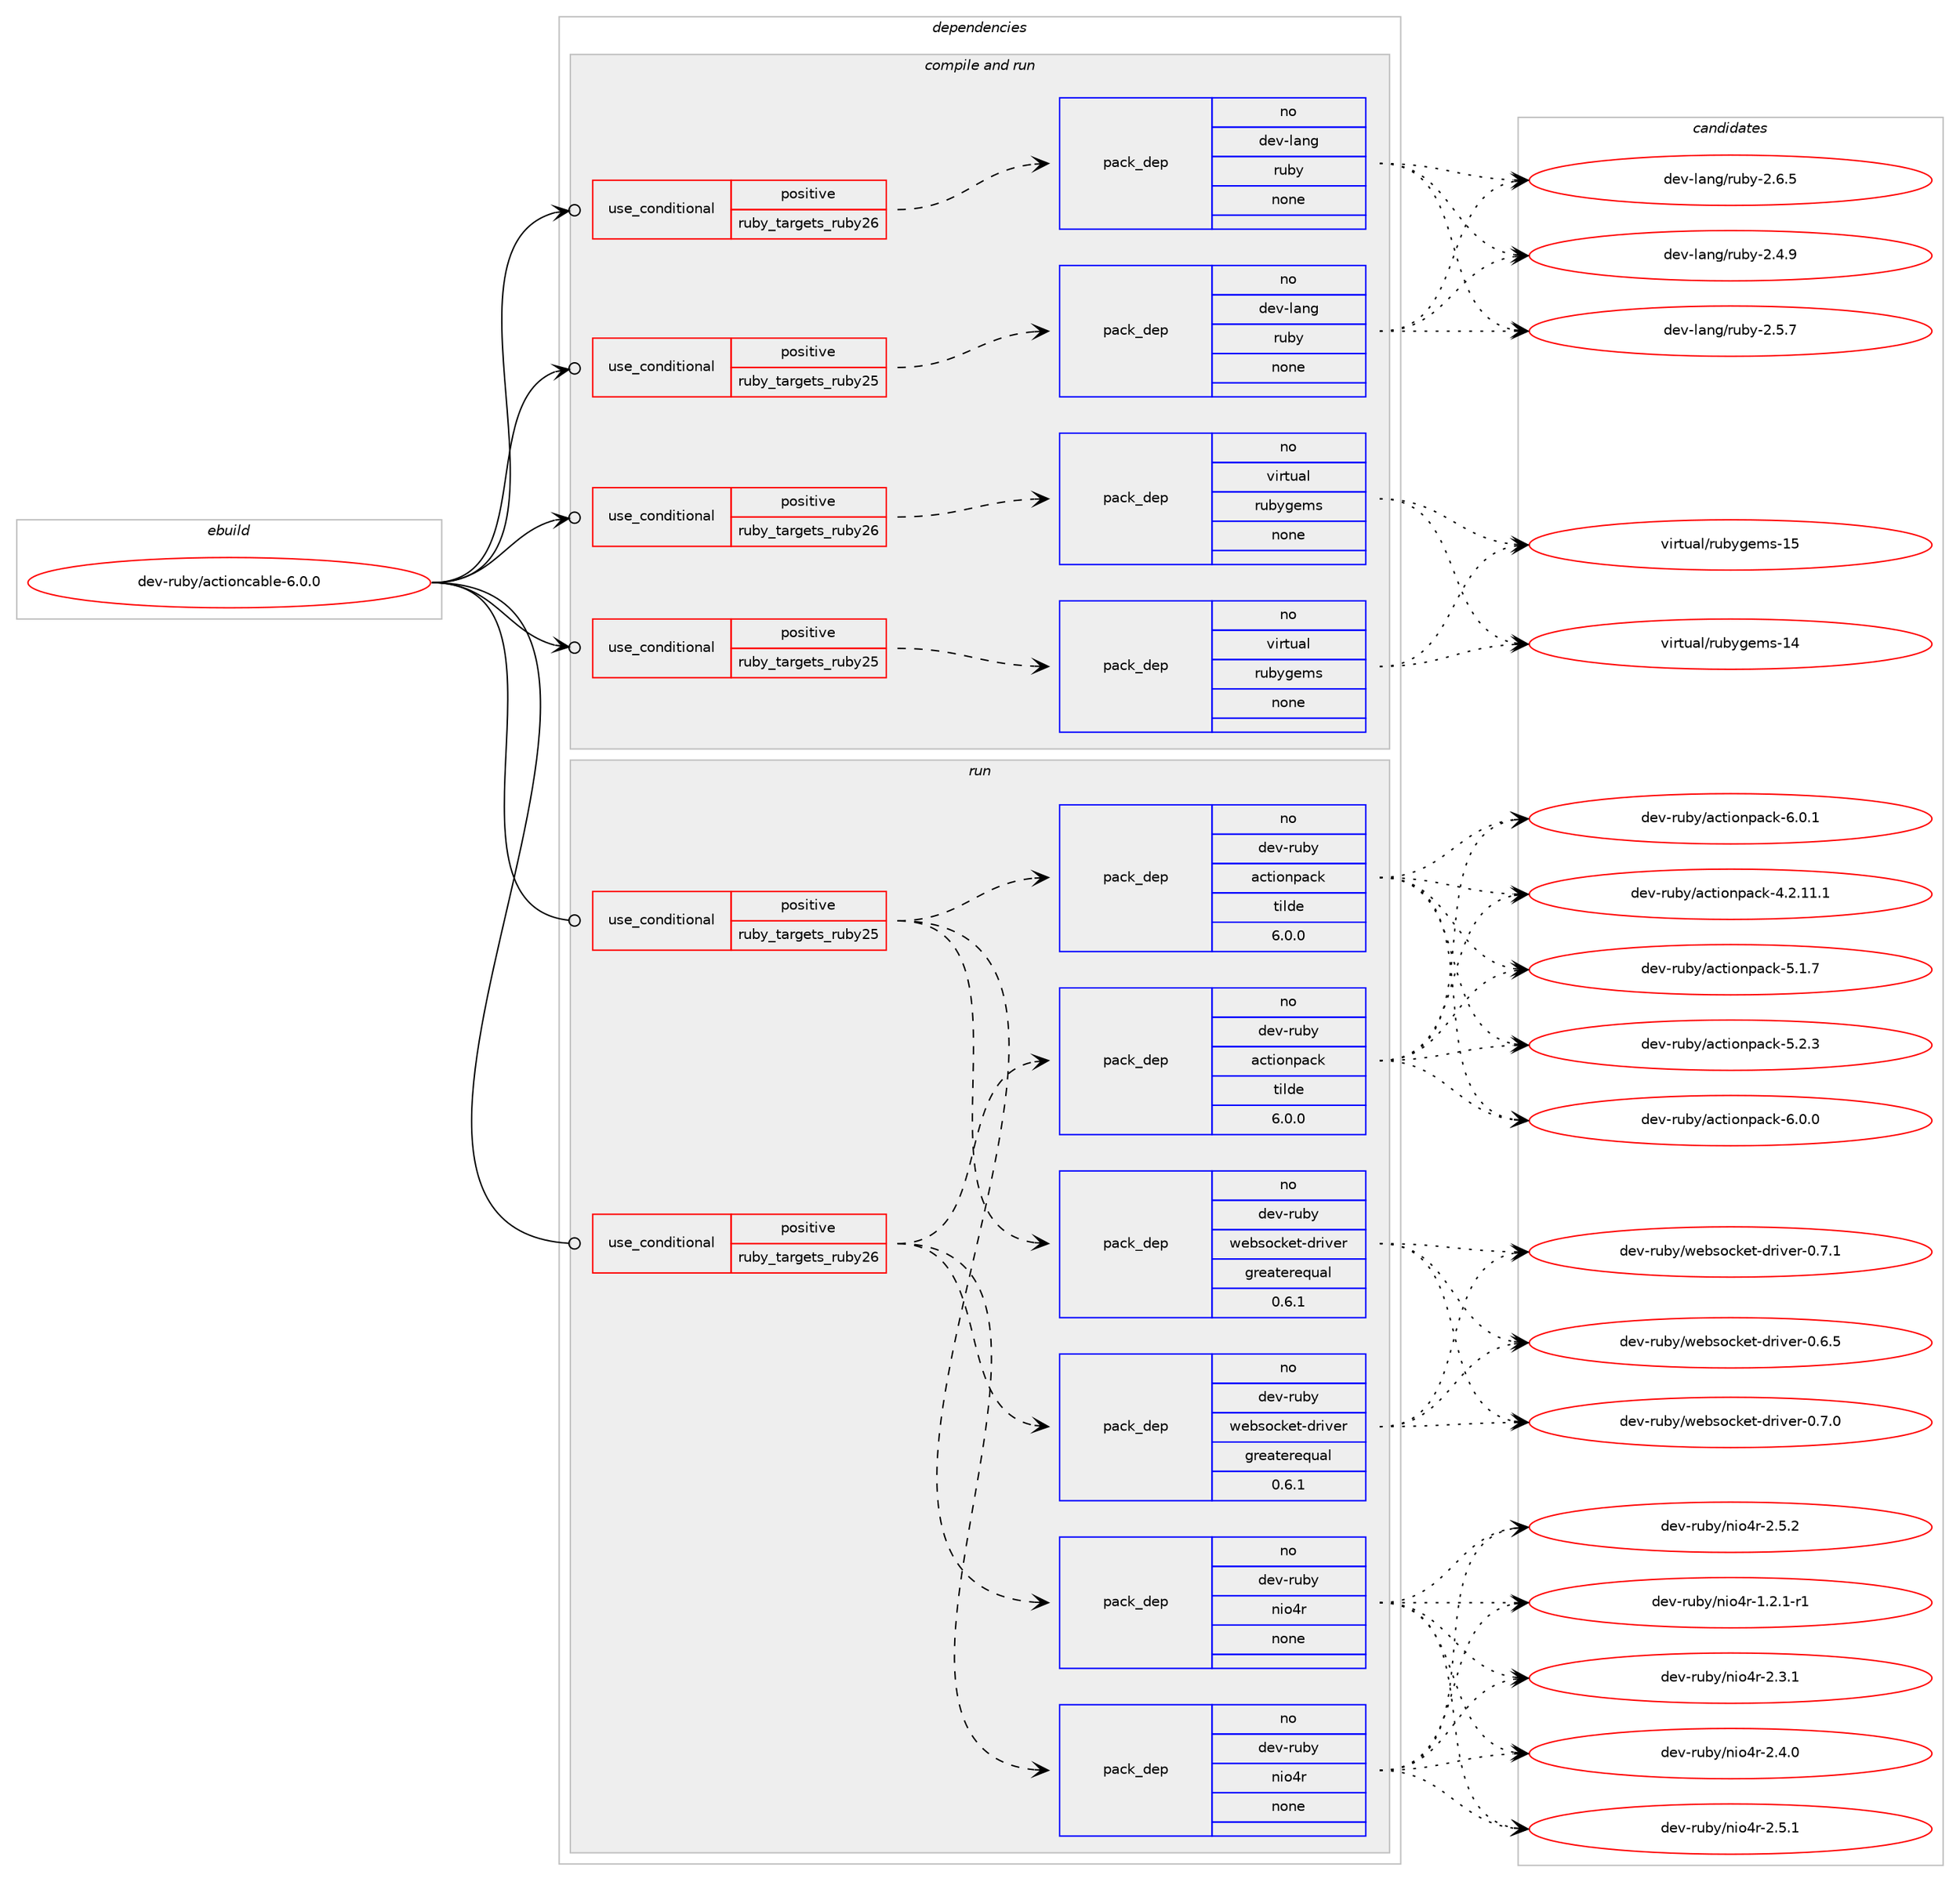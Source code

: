 digraph prolog {

# *************
# Graph options
# *************

newrank=true;
concentrate=true;
compound=true;
graph [rankdir=LR,fontname=Helvetica,fontsize=10,ranksep=1.5];#, ranksep=2.5, nodesep=0.2];
edge  [arrowhead=vee];
node  [fontname=Helvetica,fontsize=10];

# **********
# The ebuild
# **********

subgraph cluster_leftcol {
color=gray;
rank=same;
label=<<i>ebuild</i>>;
id [label="dev-ruby/actioncable-6.0.0", color=red, width=4, href="../dev-ruby/actioncable-6.0.0.svg"];
}

# ****************
# The dependencies
# ****************

subgraph cluster_midcol {
color=gray;
label=<<i>dependencies</i>>;
subgraph cluster_compile {
fillcolor="#eeeeee";
style=filled;
label=<<i>compile</i>>;
}
subgraph cluster_compileandrun {
fillcolor="#eeeeee";
style=filled;
label=<<i>compile and run</i>>;
subgraph cond156839 {
dependency673961 [label=<<TABLE BORDER="0" CELLBORDER="1" CELLSPACING="0" CELLPADDING="4"><TR><TD ROWSPAN="3" CELLPADDING="10">use_conditional</TD></TR><TR><TD>positive</TD></TR><TR><TD>ruby_targets_ruby25</TD></TR></TABLE>>, shape=none, color=red];
subgraph pack505216 {
dependency673962 [label=<<TABLE BORDER="0" CELLBORDER="1" CELLSPACING="0" CELLPADDING="4" WIDTH="220"><TR><TD ROWSPAN="6" CELLPADDING="30">pack_dep</TD></TR><TR><TD WIDTH="110">no</TD></TR><TR><TD>dev-lang</TD></TR><TR><TD>ruby</TD></TR><TR><TD>none</TD></TR><TR><TD></TD></TR></TABLE>>, shape=none, color=blue];
}
dependency673961:e -> dependency673962:w [weight=20,style="dashed",arrowhead="vee"];
}
id:e -> dependency673961:w [weight=20,style="solid",arrowhead="odotvee"];
subgraph cond156840 {
dependency673963 [label=<<TABLE BORDER="0" CELLBORDER="1" CELLSPACING="0" CELLPADDING="4"><TR><TD ROWSPAN="3" CELLPADDING="10">use_conditional</TD></TR><TR><TD>positive</TD></TR><TR><TD>ruby_targets_ruby25</TD></TR></TABLE>>, shape=none, color=red];
subgraph pack505217 {
dependency673964 [label=<<TABLE BORDER="0" CELLBORDER="1" CELLSPACING="0" CELLPADDING="4" WIDTH="220"><TR><TD ROWSPAN="6" CELLPADDING="30">pack_dep</TD></TR><TR><TD WIDTH="110">no</TD></TR><TR><TD>virtual</TD></TR><TR><TD>rubygems</TD></TR><TR><TD>none</TD></TR><TR><TD></TD></TR></TABLE>>, shape=none, color=blue];
}
dependency673963:e -> dependency673964:w [weight=20,style="dashed",arrowhead="vee"];
}
id:e -> dependency673963:w [weight=20,style="solid",arrowhead="odotvee"];
subgraph cond156841 {
dependency673965 [label=<<TABLE BORDER="0" CELLBORDER="1" CELLSPACING="0" CELLPADDING="4"><TR><TD ROWSPAN="3" CELLPADDING="10">use_conditional</TD></TR><TR><TD>positive</TD></TR><TR><TD>ruby_targets_ruby26</TD></TR></TABLE>>, shape=none, color=red];
subgraph pack505218 {
dependency673966 [label=<<TABLE BORDER="0" CELLBORDER="1" CELLSPACING="0" CELLPADDING="4" WIDTH="220"><TR><TD ROWSPAN="6" CELLPADDING="30">pack_dep</TD></TR><TR><TD WIDTH="110">no</TD></TR><TR><TD>dev-lang</TD></TR><TR><TD>ruby</TD></TR><TR><TD>none</TD></TR><TR><TD></TD></TR></TABLE>>, shape=none, color=blue];
}
dependency673965:e -> dependency673966:w [weight=20,style="dashed",arrowhead="vee"];
}
id:e -> dependency673965:w [weight=20,style="solid",arrowhead="odotvee"];
subgraph cond156842 {
dependency673967 [label=<<TABLE BORDER="0" CELLBORDER="1" CELLSPACING="0" CELLPADDING="4"><TR><TD ROWSPAN="3" CELLPADDING="10">use_conditional</TD></TR><TR><TD>positive</TD></TR><TR><TD>ruby_targets_ruby26</TD></TR></TABLE>>, shape=none, color=red];
subgraph pack505219 {
dependency673968 [label=<<TABLE BORDER="0" CELLBORDER="1" CELLSPACING="0" CELLPADDING="4" WIDTH="220"><TR><TD ROWSPAN="6" CELLPADDING="30">pack_dep</TD></TR><TR><TD WIDTH="110">no</TD></TR><TR><TD>virtual</TD></TR><TR><TD>rubygems</TD></TR><TR><TD>none</TD></TR><TR><TD></TD></TR></TABLE>>, shape=none, color=blue];
}
dependency673967:e -> dependency673968:w [weight=20,style="dashed",arrowhead="vee"];
}
id:e -> dependency673967:w [weight=20,style="solid",arrowhead="odotvee"];
}
subgraph cluster_run {
fillcolor="#eeeeee";
style=filled;
label=<<i>run</i>>;
subgraph cond156843 {
dependency673969 [label=<<TABLE BORDER="0" CELLBORDER="1" CELLSPACING="0" CELLPADDING="4"><TR><TD ROWSPAN="3" CELLPADDING="10">use_conditional</TD></TR><TR><TD>positive</TD></TR><TR><TD>ruby_targets_ruby25</TD></TR></TABLE>>, shape=none, color=red];
subgraph pack505220 {
dependency673970 [label=<<TABLE BORDER="0" CELLBORDER="1" CELLSPACING="0" CELLPADDING="4" WIDTH="220"><TR><TD ROWSPAN="6" CELLPADDING="30">pack_dep</TD></TR><TR><TD WIDTH="110">no</TD></TR><TR><TD>dev-ruby</TD></TR><TR><TD>actionpack</TD></TR><TR><TD>tilde</TD></TR><TR><TD>6.0.0</TD></TR></TABLE>>, shape=none, color=blue];
}
dependency673969:e -> dependency673970:w [weight=20,style="dashed",arrowhead="vee"];
subgraph pack505221 {
dependency673971 [label=<<TABLE BORDER="0" CELLBORDER="1" CELLSPACING="0" CELLPADDING="4" WIDTH="220"><TR><TD ROWSPAN="6" CELLPADDING="30">pack_dep</TD></TR><TR><TD WIDTH="110">no</TD></TR><TR><TD>dev-ruby</TD></TR><TR><TD>nio4r</TD></TR><TR><TD>none</TD></TR><TR><TD></TD></TR></TABLE>>, shape=none, color=blue];
}
dependency673969:e -> dependency673971:w [weight=20,style="dashed",arrowhead="vee"];
subgraph pack505222 {
dependency673972 [label=<<TABLE BORDER="0" CELLBORDER="1" CELLSPACING="0" CELLPADDING="4" WIDTH="220"><TR><TD ROWSPAN="6" CELLPADDING="30">pack_dep</TD></TR><TR><TD WIDTH="110">no</TD></TR><TR><TD>dev-ruby</TD></TR><TR><TD>websocket-driver</TD></TR><TR><TD>greaterequal</TD></TR><TR><TD>0.6.1</TD></TR></TABLE>>, shape=none, color=blue];
}
dependency673969:e -> dependency673972:w [weight=20,style="dashed",arrowhead="vee"];
}
id:e -> dependency673969:w [weight=20,style="solid",arrowhead="odot"];
subgraph cond156844 {
dependency673973 [label=<<TABLE BORDER="0" CELLBORDER="1" CELLSPACING="0" CELLPADDING="4"><TR><TD ROWSPAN="3" CELLPADDING="10">use_conditional</TD></TR><TR><TD>positive</TD></TR><TR><TD>ruby_targets_ruby26</TD></TR></TABLE>>, shape=none, color=red];
subgraph pack505223 {
dependency673974 [label=<<TABLE BORDER="0" CELLBORDER="1" CELLSPACING="0" CELLPADDING="4" WIDTH="220"><TR><TD ROWSPAN="6" CELLPADDING="30">pack_dep</TD></TR><TR><TD WIDTH="110">no</TD></TR><TR><TD>dev-ruby</TD></TR><TR><TD>actionpack</TD></TR><TR><TD>tilde</TD></TR><TR><TD>6.0.0</TD></TR></TABLE>>, shape=none, color=blue];
}
dependency673973:e -> dependency673974:w [weight=20,style="dashed",arrowhead="vee"];
subgraph pack505224 {
dependency673975 [label=<<TABLE BORDER="0" CELLBORDER="1" CELLSPACING="0" CELLPADDING="4" WIDTH="220"><TR><TD ROWSPAN="6" CELLPADDING="30">pack_dep</TD></TR><TR><TD WIDTH="110">no</TD></TR><TR><TD>dev-ruby</TD></TR><TR><TD>nio4r</TD></TR><TR><TD>none</TD></TR><TR><TD></TD></TR></TABLE>>, shape=none, color=blue];
}
dependency673973:e -> dependency673975:w [weight=20,style="dashed",arrowhead="vee"];
subgraph pack505225 {
dependency673976 [label=<<TABLE BORDER="0" CELLBORDER="1" CELLSPACING="0" CELLPADDING="4" WIDTH="220"><TR><TD ROWSPAN="6" CELLPADDING="30">pack_dep</TD></TR><TR><TD WIDTH="110">no</TD></TR><TR><TD>dev-ruby</TD></TR><TR><TD>websocket-driver</TD></TR><TR><TD>greaterequal</TD></TR><TR><TD>0.6.1</TD></TR></TABLE>>, shape=none, color=blue];
}
dependency673973:e -> dependency673976:w [weight=20,style="dashed",arrowhead="vee"];
}
id:e -> dependency673973:w [weight=20,style="solid",arrowhead="odot"];
}
}

# **************
# The candidates
# **************

subgraph cluster_choices {
rank=same;
color=gray;
label=<<i>candidates</i>>;

subgraph choice505216 {
color=black;
nodesep=1;
choice10010111845108971101034711411798121455046524657 [label="dev-lang/ruby-2.4.9", color=red, width=4,href="../dev-lang/ruby-2.4.9.svg"];
choice10010111845108971101034711411798121455046534655 [label="dev-lang/ruby-2.5.7", color=red, width=4,href="../dev-lang/ruby-2.5.7.svg"];
choice10010111845108971101034711411798121455046544653 [label="dev-lang/ruby-2.6.5", color=red, width=4,href="../dev-lang/ruby-2.6.5.svg"];
dependency673962:e -> choice10010111845108971101034711411798121455046524657:w [style=dotted,weight="100"];
dependency673962:e -> choice10010111845108971101034711411798121455046534655:w [style=dotted,weight="100"];
dependency673962:e -> choice10010111845108971101034711411798121455046544653:w [style=dotted,weight="100"];
}
subgraph choice505217 {
color=black;
nodesep=1;
choice118105114116117971084711411798121103101109115454952 [label="virtual/rubygems-14", color=red, width=4,href="../virtual/rubygems-14.svg"];
choice118105114116117971084711411798121103101109115454953 [label="virtual/rubygems-15", color=red, width=4,href="../virtual/rubygems-15.svg"];
dependency673964:e -> choice118105114116117971084711411798121103101109115454952:w [style=dotted,weight="100"];
dependency673964:e -> choice118105114116117971084711411798121103101109115454953:w [style=dotted,weight="100"];
}
subgraph choice505218 {
color=black;
nodesep=1;
choice10010111845108971101034711411798121455046524657 [label="dev-lang/ruby-2.4.9", color=red, width=4,href="../dev-lang/ruby-2.4.9.svg"];
choice10010111845108971101034711411798121455046534655 [label="dev-lang/ruby-2.5.7", color=red, width=4,href="../dev-lang/ruby-2.5.7.svg"];
choice10010111845108971101034711411798121455046544653 [label="dev-lang/ruby-2.6.5", color=red, width=4,href="../dev-lang/ruby-2.6.5.svg"];
dependency673966:e -> choice10010111845108971101034711411798121455046524657:w [style=dotted,weight="100"];
dependency673966:e -> choice10010111845108971101034711411798121455046534655:w [style=dotted,weight="100"];
dependency673966:e -> choice10010111845108971101034711411798121455046544653:w [style=dotted,weight="100"];
}
subgraph choice505219 {
color=black;
nodesep=1;
choice118105114116117971084711411798121103101109115454952 [label="virtual/rubygems-14", color=red, width=4,href="../virtual/rubygems-14.svg"];
choice118105114116117971084711411798121103101109115454953 [label="virtual/rubygems-15", color=red, width=4,href="../virtual/rubygems-15.svg"];
dependency673968:e -> choice118105114116117971084711411798121103101109115454952:w [style=dotted,weight="100"];
dependency673968:e -> choice118105114116117971084711411798121103101109115454953:w [style=dotted,weight="100"];
}
subgraph choice505220 {
color=black;
nodesep=1;
choice10010111845114117981214797991161051111101129799107455246504649494649 [label="dev-ruby/actionpack-4.2.11.1", color=red, width=4,href="../dev-ruby/actionpack-4.2.11.1.svg"];
choice10010111845114117981214797991161051111101129799107455346494655 [label="dev-ruby/actionpack-5.1.7", color=red, width=4,href="../dev-ruby/actionpack-5.1.7.svg"];
choice10010111845114117981214797991161051111101129799107455346504651 [label="dev-ruby/actionpack-5.2.3", color=red, width=4,href="../dev-ruby/actionpack-5.2.3.svg"];
choice10010111845114117981214797991161051111101129799107455446484648 [label="dev-ruby/actionpack-6.0.0", color=red, width=4,href="../dev-ruby/actionpack-6.0.0.svg"];
choice10010111845114117981214797991161051111101129799107455446484649 [label="dev-ruby/actionpack-6.0.1", color=red, width=4,href="../dev-ruby/actionpack-6.0.1.svg"];
dependency673970:e -> choice10010111845114117981214797991161051111101129799107455246504649494649:w [style=dotted,weight="100"];
dependency673970:e -> choice10010111845114117981214797991161051111101129799107455346494655:w [style=dotted,weight="100"];
dependency673970:e -> choice10010111845114117981214797991161051111101129799107455346504651:w [style=dotted,weight="100"];
dependency673970:e -> choice10010111845114117981214797991161051111101129799107455446484648:w [style=dotted,weight="100"];
dependency673970:e -> choice10010111845114117981214797991161051111101129799107455446484649:w [style=dotted,weight="100"];
}
subgraph choice505221 {
color=black;
nodesep=1;
choice100101118451141179812147110105111521144549465046494511449 [label="dev-ruby/nio4r-1.2.1-r1", color=red, width=4,href="../dev-ruby/nio4r-1.2.1-r1.svg"];
choice10010111845114117981214711010511152114455046514649 [label="dev-ruby/nio4r-2.3.1", color=red, width=4,href="../dev-ruby/nio4r-2.3.1.svg"];
choice10010111845114117981214711010511152114455046524648 [label="dev-ruby/nio4r-2.4.0", color=red, width=4,href="../dev-ruby/nio4r-2.4.0.svg"];
choice10010111845114117981214711010511152114455046534649 [label="dev-ruby/nio4r-2.5.1", color=red, width=4,href="../dev-ruby/nio4r-2.5.1.svg"];
choice10010111845114117981214711010511152114455046534650 [label="dev-ruby/nio4r-2.5.2", color=red, width=4,href="../dev-ruby/nio4r-2.5.2.svg"];
dependency673971:e -> choice100101118451141179812147110105111521144549465046494511449:w [style=dotted,weight="100"];
dependency673971:e -> choice10010111845114117981214711010511152114455046514649:w [style=dotted,weight="100"];
dependency673971:e -> choice10010111845114117981214711010511152114455046524648:w [style=dotted,weight="100"];
dependency673971:e -> choice10010111845114117981214711010511152114455046534649:w [style=dotted,weight="100"];
dependency673971:e -> choice10010111845114117981214711010511152114455046534650:w [style=dotted,weight="100"];
}
subgraph choice505222 {
color=black;
nodesep=1;
choice100101118451141179812147119101981151119910710111645100114105118101114454846544653 [label="dev-ruby/websocket-driver-0.6.5", color=red, width=4,href="../dev-ruby/websocket-driver-0.6.5.svg"];
choice100101118451141179812147119101981151119910710111645100114105118101114454846554648 [label="dev-ruby/websocket-driver-0.7.0", color=red, width=4,href="../dev-ruby/websocket-driver-0.7.0.svg"];
choice100101118451141179812147119101981151119910710111645100114105118101114454846554649 [label="dev-ruby/websocket-driver-0.7.1", color=red, width=4,href="../dev-ruby/websocket-driver-0.7.1.svg"];
dependency673972:e -> choice100101118451141179812147119101981151119910710111645100114105118101114454846544653:w [style=dotted,weight="100"];
dependency673972:e -> choice100101118451141179812147119101981151119910710111645100114105118101114454846554648:w [style=dotted,weight="100"];
dependency673972:e -> choice100101118451141179812147119101981151119910710111645100114105118101114454846554649:w [style=dotted,weight="100"];
}
subgraph choice505223 {
color=black;
nodesep=1;
choice10010111845114117981214797991161051111101129799107455246504649494649 [label="dev-ruby/actionpack-4.2.11.1", color=red, width=4,href="../dev-ruby/actionpack-4.2.11.1.svg"];
choice10010111845114117981214797991161051111101129799107455346494655 [label="dev-ruby/actionpack-5.1.7", color=red, width=4,href="../dev-ruby/actionpack-5.1.7.svg"];
choice10010111845114117981214797991161051111101129799107455346504651 [label="dev-ruby/actionpack-5.2.3", color=red, width=4,href="../dev-ruby/actionpack-5.2.3.svg"];
choice10010111845114117981214797991161051111101129799107455446484648 [label="dev-ruby/actionpack-6.0.0", color=red, width=4,href="../dev-ruby/actionpack-6.0.0.svg"];
choice10010111845114117981214797991161051111101129799107455446484649 [label="dev-ruby/actionpack-6.0.1", color=red, width=4,href="../dev-ruby/actionpack-6.0.1.svg"];
dependency673974:e -> choice10010111845114117981214797991161051111101129799107455246504649494649:w [style=dotted,weight="100"];
dependency673974:e -> choice10010111845114117981214797991161051111101129799107455346494655:w [style=dotted,weight="100"];
dependency673974:e -> choice10010111845114117981214797991161051111101129799107455346504651:w [style=dotted,weight="100"];
dependency673974:e -> choice10010111845114117981214797991161051111101129799107455446484648:w [style=dotted,weight="100"];
dependency673974:e -> choice10010111845114117981214797991161051111101129799107455446484649:w [style=dotted,weight="100"];
}
subgraph choice505224 {
color=black;
nodesep=1;
choice100101118451141179812147110105111521144549465046494511449 [label="dev-ruby/nio4r-1.2.1-r1", color=red, width=4,href="../dev-ruby/nio4r-1.2.1-r1.svg"];
choice10010111845114117981214711010511152114455046514649 [label="dev-ruby/nio4r-2.3.1", color=red, width=4,href="../dev-ruby/nio4r-2.3.1.svg"];
choice10010111845114117981214711010511152114455046524648 [label="dev-ruby/nio4r-2.4.0", color=red, width=4,href="../dev-ruby/nio4r-2.4.0.svg"];
choice10010111845114117981214711010511152114455046534649 [label="dev-ruby/nio4r-2.5.1", color=red, width=4,href="../dev-ruby/nio4r-2.5.1.svg"];
choice10010111845114117981214711010511152114455046534650 [label="dev-ruby/nio4r-2.5.2", color=red, width=4,href="../dev-ruby/nio4r-2.5.2.svg"];
dependency673975:e -> choice100101118451141179812147110105111521144549465046494511449:w [style=dotted,weight="100"];
dependency673975:e -> choice10010111845114117981214711010511152114455046514649:w [style=dotted,weight="100"];
dependency673975:e -> choice10010111845114117981214711010511152114455046524648:w [style=dotted,weight="100"];
dependency673975:e -> choice10010111845114117981214711010511152114455046534649:w [style=dotted,weight="100"];
dependency673975:e -> choice10010111845114117981214711010511152114455046534650:w [style=dotted,weight="100"];
}
subgraph choice505225 {
color=black;
nodesep=1;
choice100101118451141179812147119101981151119910710111645100114105118101114454846544653 [label="dev-ruby/websocket-driver-0.6.5", color=red, width=4,href="../dev-ruby/websocket-driver-0.6.5.svg"];
choice100101118451141179812147119101981151119910710111645100114105118101114454846554648 [label="dev-ruby/websocket-driver-0.7.0", color=red, width=4,href="../dev-ruby/websocket-driver-0.7.0.svg"];
choice100101118451141179812147119101981151119910710111645100114105118101114454846554649 [label="dev-ruby/websocket-driver-0.7.1", color=red, width=4,href="../dev-ruby/websocket-driver-0.7.1.svg"];
dependency673976:e -> choice100101118451141179812147119101981151119910710111645100114105118101114454846544653:w [style=dotted,weight="100"];
dependency673976:e -> choice100101118451141179812147119101981151119910710111645100114105118101114454846554648:w [style=dotted,weight="100"];
dependency673976:e -> choice100101118451141179812147119101981151119910710111645100114105118101114454846554649:w [style=dotted,weight="100"];
}
}

}
